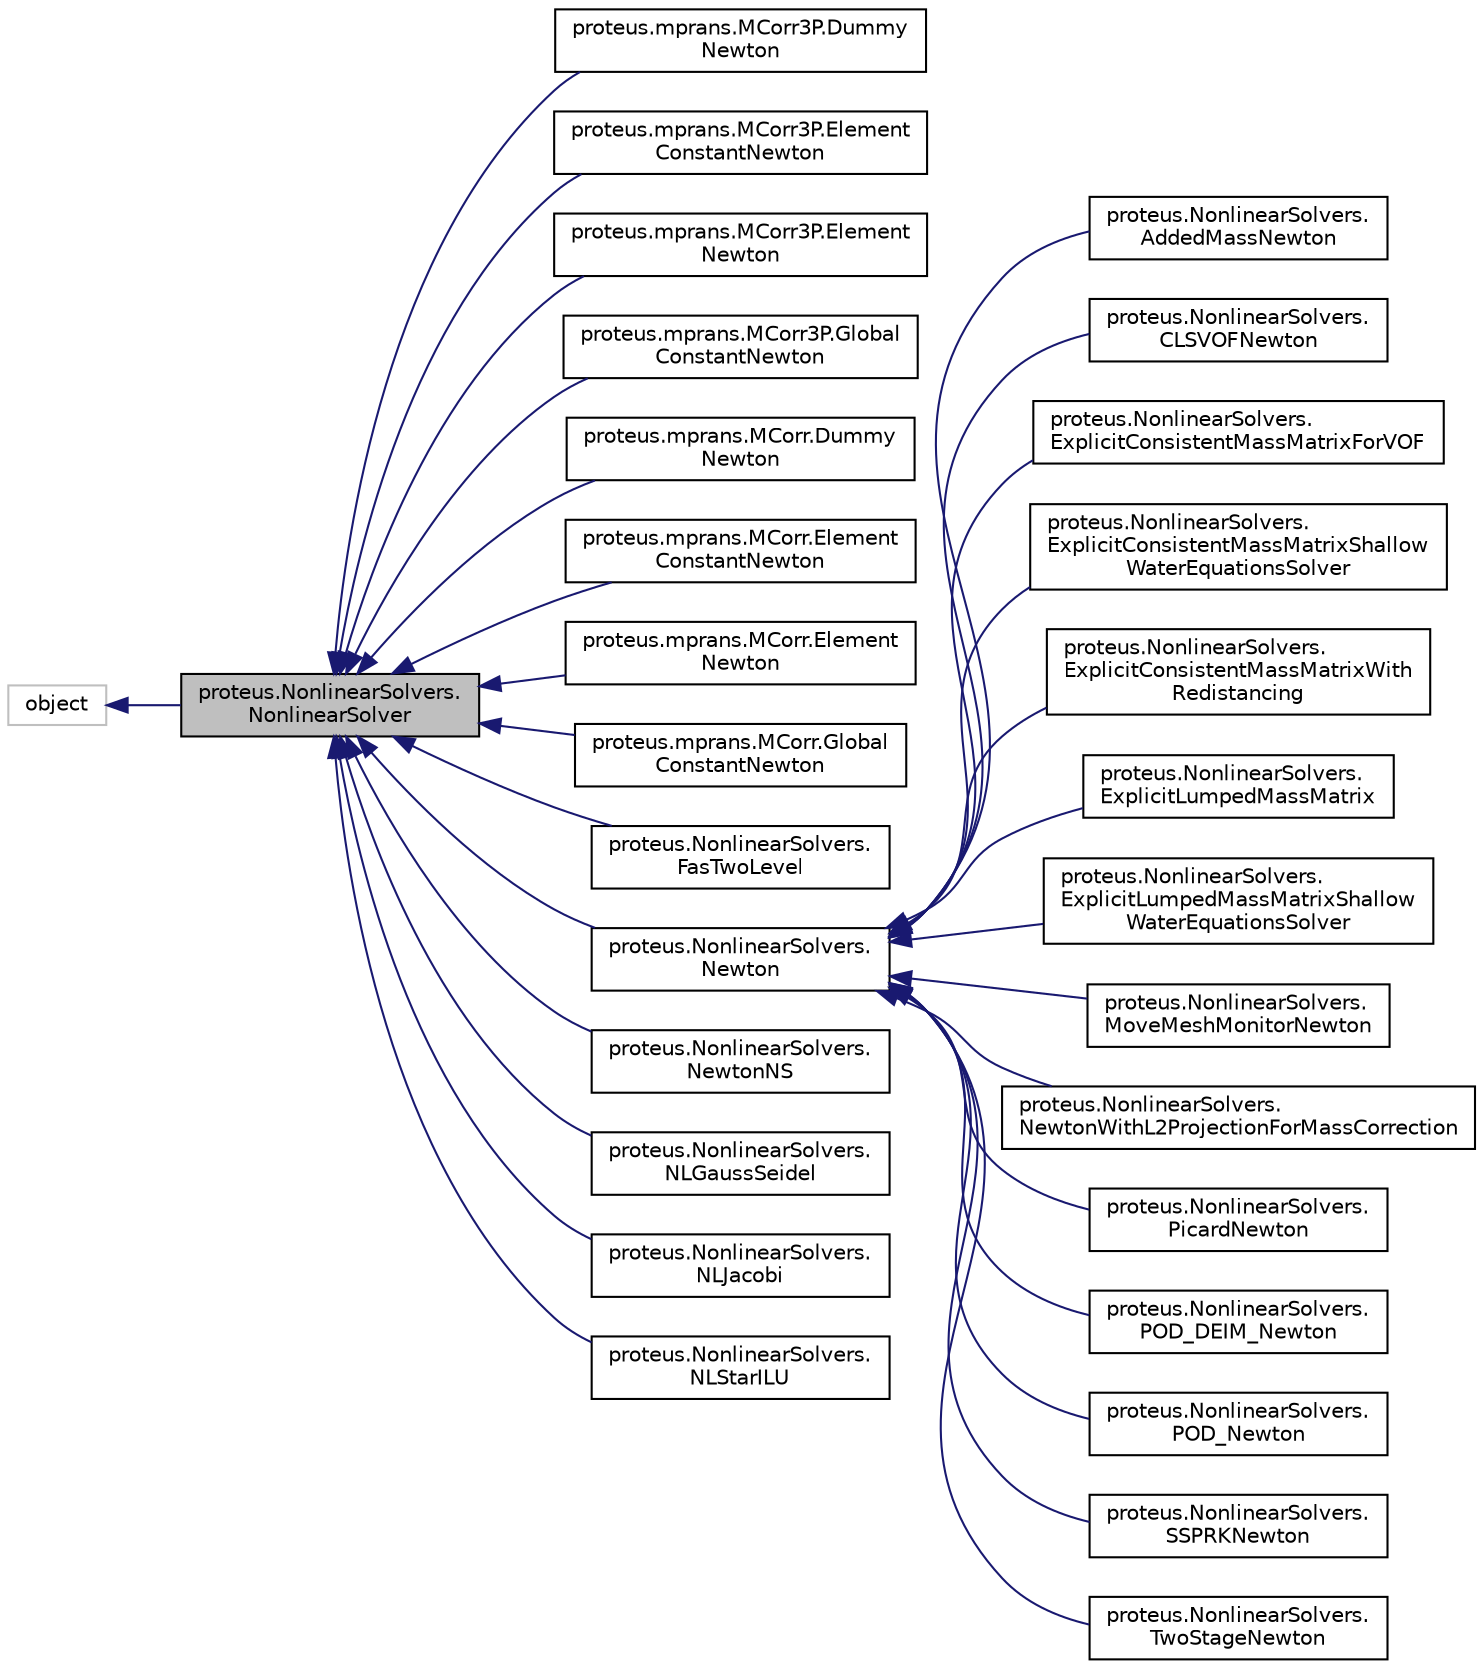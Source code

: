 digraph "proteus.NonlinearSolvers.NonlinearSolver"
{
 // LATEX_PDF_SIZE
  edge [fontname="Helvetica",fontsize="10",labelfontname="Helvetica",labelfontsize="10"];
  node [fontname="Helvetica",fontsize="10",shape=record];
  rankdir="LR";
  Node1 [label="proteus.NonlinearSolvers.\lNonlinearSolver",height=0.2,width=0.4,color="black", fillcolor="grey75", style="filled", fontcolor="black",tooltip=" "];
  Node2 -> Node1 [dir="back",color="midnightblue",fontsize="10",style="solid",fontname="Helvetica"];
  Node2 [label="object",height=0.2,width=0.4,color="grey75", fillcolor="white", style="filled",tooltip=" "];
  Node1 -> Node3 [dir="back",color="midnightblue",fontsize="10",style="solid",fontname="Helvetica"];
  Node3 [label="proteus.mprans.MCorr3P.Dummy\lNewton",height=0.2,width=0.4,color="black", fillcolor="white", style="filled",URL="$classproteus_1_1mprans_1_1MCorr3P_1_1DummyNewton.html",tooltip=" "];
  Node1 -> Node4 [dir="back",color="midnightblue",fontsize="10",style="solid",fontname="Helvetica"];
  Node4 [label="proteus.mprans.MCorr3P.Element\lConstantNewton",height=0.2,width=0.4,color="black", fillcolor="white", style="filled",URL="$classproteus_1_1mprans_1_1MCorr3P_1_1ElementConstantNewton.html",tooltip=" "];
  Node1 -> Node5 [dir="back",color="midnightblue",fontsize="10",style="solid",fontname="Helvetica"];
  Node5 [label="proteus.mprans.MCorr3P.Element\lNewton",height=0.2,width=0.4,color="black", fillcolor="white", style="filled",URL="$classproteus_1_1mprans_1_1MCorr3P_1_1ElementNewton.html",tooltip=" "];
  Node1 -> Node6 [dir="back",color="midnightblue",fontsize="10",style="solid",fontname="Helvetica"];
  Node6 [label="proteus.mprans.MCorr3P.Global\lConstantNewton",height=0.2,width=0.4,color="black", fillcolor="white", style="filled",URL="$classproteus_1_1mprans_1_1MCorr3P_1_1GlobalConstantNewton.html",tooltip=" "];
  Node1 -> Node7 [dir="back",color="midnightblue",fontsize="10",style="solid",fontname="Helvetica"];
  Node7 [label="proteus.mprans.MCorr.Dummy\lNewton",height=0.2,width=0.4,color="black", fillcolor="white", style="filled",URL="$classproteus_1_1mprans_1_1MCorr_1_1DummyNewton.html",tooltip=" "];
  Node1 -> Node8 [dir="back",color="midnightblue",fontsize="10",style="solid",fontname="Helvetica"];
  Node8 [label="proteus.mprans.MCorr.Element\lConstantNewton",height=0.2,width=0.4,color="black", fillcolor="white", style="filled",URL="$classproteus_1_1mprans_1_1MCorr_1_1ElementConstantNewton.html",tooltip=" "];
  Node1 -> Node9 [dir="back",color="midnightblue",fontsize="10",style="solid",fontname="Helvetica"];
  Node9 [label="proteus.mprans.MCorr.Element\lNewton",height=0.2,width=0.4,color="black", fillcolor="white", style="filled",URL="$classproteus_1_1mprans_1_1MCorr_1_1ElementNewton.html",tooltip=" "];
  Node1 -> Node10 [dir="back",color="midnightblue",fontsize="10",style="solid",fontname="Helvetica"];
  Node10 [label="proteus.mprans.MCorr.Global\lConstantNewton",height=0.2,width=0.4,color="black", fillcolor="white", style="filled",URL="$classproteus_1_1mprans_1_1MCorr_1_1GlobalConstantNewton.html",tooltip=" "];
  Node1 -> Node11 [dir="back",color="midnightblue",fontsize="10",style="solid",fontname="Helvetica"];
  Node11 [label="proteus.NonlinearSolvers.\lFasTwoLevel",height=0.2,width=0.4,color="black", fillcolor="white", style="filled",URL="$classproteus_1_1NonlinearSolvers_1_1FasTwoLevel.html",tooltip=" "];
  Node1 -> Node12 [dir="back",color="midnightblue",fontsize="10",style="solid",fontname="Helvetica"];
  Node12 [label="proteus.NonlinearSolvers.\lNewton",height=0.2,width=0.4,color="black", fillcolor="white", style="filled",URL="$classproteus_1_1NonlinearSolvers_1_1Newton.html",tooltip=" "];
  Node12 -> Node13 [dir="back",color="midnightblue",fontsize="10",style="solid",fontname="Helvetica"];
  Node13 [label="proteus.NonlinearSolvers.\lAddedMassNewton",height=0.2,width=0.4,color="black", fillcolor="white", style="filled",URL="$classproteus_1_1NonlinearSolvers_1_1AddedMassNewton.html",tooltip=" "];
  Node12 -> Node14 [dir="back",color="midnightblue",fontsize="10",style="solid",fontname="Helvetica"];
  Node14 [label="proteus.NonlinearSolvers.\lCLSVOFNewton",height=0.2,width=0.4,color="black", fillcolor="white", style="filled",URL="$classproteus_1_1NonlinearSolvers_1_1CLSVOFNewton.html",tooltip=" "];
  Node12 -> Node15 [dir="back",color="midnightblue",fontsize="10",style="solid",fontname="Helvetica"];
  Node15 [label="proteus.NonlinearSolvers.\lExplicitConsistentMassMatrixForVOF",height=0.2,width=0.4,color="black", fillcolor="white", style="filled",URL="$classproteus_1_1NonlinearSolvers_1_1ExplicitConsistentMassMatrixForVOF.html",tooltip=" "];
  Node12 -> Node16 [dir="back",color="midnightblue",fontsize="10",style="solid",fontname="Helvetica"];
  Node16 [label="proteus.NonlinearSolvers.\lExplicitConsistentMassMatrixShallow\lWaterEquationsSolver",height=0.2,width=0.4,color="black", fillcolor="white", style="filled",URL="$classproteus_1_1NonlinearSolvers_1_1ExplicitConsistentMassMatrixShallowWaterEquationsSolver.html",tooltip=" "];
  Node12 -> Node17 [dir="back",color="midnightblue",fontsize="10",style="solid",fontname="Helvetica"];
  Node17 [label="proteus.NonlinearSolvers.\lExplicitConsistentMassMatrixWith\lRedistancing",height=0.2,width=0.4,color="black", fillcolor="white", style="filled",URL="$classproteus_1_1NonlinearSolvers_1_1ExplicitConsistentMassMatrixWithRedistancing.html",tooltip=" "];
  Node12 -> Node18 [dir="back",color="midnightblue",fontsize="10",style="solid",fontname="Helvetica"];
  Node18 [label="proteus.NonlinearSolvers.\lExplicitLumpedMassMatrix",height=0.2,width=0.4,color="black", fillcolor="white", style="filled",URL="$classproteus_1_1NonlinearSolvers_1_1ExplicitLumpedMassMatrix.html",tooltip=" "];
  Node12 -> Node19 [dir="back",color="midnightblue",fontsize="10",style="solid",fontname="Helvetica"];
  Node19 [label="proteus.NonlinearSolvers.\lExplicitLumpedMassMatrixShallow\lWaterEquationsSolver",height=0.2,width=0.4,color="black", fillcolor="white", style="filled",URL="$classproteus_1_1NonlinearSolvers_1_1ExplicitLumpedMassMatrixShallowWaterEquationsSolver.html",tooltip=" "];
  Node12 -> Node20 [dir="back",color="midnightblue",fontsize="10",style="solid",fontname="Helvetica"];
  Node20 [label="proteus.NonlinearSolvers.\lMoveMeshMonitorNewton",height=0.2,width=0.4,color="black", fillcolor="white", style="filled",URL="$classproteus_1_1NonlinearSolvers_1_1MoveMeshMonitorNewton.html",tooltip=" "];
  Node12 -> Node21 [dir="back",color="midnightblue",fontsize="10",style="solid",fontname="Helvetica"];
  Node21 [label="proteus.NonlinearSolvers.\lNewtonWithL2ProjectionForMassCorrection",height=0.2,width=0.4,color="black", fillcolor="white", style="filled",URL="$classproteus_1_1NonlinearSolvers_1_1NewtonWithL2ProjectionForMassCorrection.html",tooltip=" "];
  Node12 -> Node22 [dir="back",color="midnightblue",fontsize="10",style="solid",fontname="Helvetica"];
  Node22 [label="proteus.NonlinearSolvers.\lPicardNewton",height=0.2,width=0.4,color="black", fillcolor="white", style="filled",URL="$classproteus_1_1NonlinearSolvers_1_1PicardNewton.html",tooltip=" "];
  Node12 -> Node23 [dir="back",color="midnightblue",fontsize="10",style="solid",fontname="Helvetica"];
  Node23 [label="proteus.NonlinearSolvers.\lPOD_DEIM_Newton",height=0.2,width=0.4,color="black", fillcolor="white", style="filled",URL="$classproteus_1_1NonlinearSolvers_1_1POD__DEIM__Newton.html",tooltip=" "];
  Node12 -> Node24 [dir="back",color="midnightblue",fontsize="10",style="solid",fontname="Helvetica"];
  Node24 [label="proteus.NonlinearSolvers.\lPOD_Newton",height=0.2,width=0.4,color="black", fillcolor="white", style="filled",URL="$classproteus_1_1NonlinearSolvers_1_1POD__Newton.html",tooltip=" "];
  Node12 -> Node25 [dir="back",color="midnightblue",fontsize="10",style="solid",fontname="Helvetica"];
  Node25 [label="proteus.NonlinearSolvers.\lSSPRKNewton",height=0.2,width=0.4,color="black", fillcolor="white", style="filled",URL="$classproteus_1_1NonlinearSolvers_1_1SSPRKNewton.html",tooltip=" "];
  Node12 -> Node26 [dir="back",color="midnightblue",fontsize="10",style="solid",fontname="Helvetica"];
  Node26 [label="proteus.NonlinearSolvers.\lTwoStageNewton",height=0.2,width=0.4,color="black", fillcolor="white", style="filled",URL="$classproteus_1_1NonlinearSolvers_1_1TwoStageNewton.html",tooltip=" "];
  Node1 -> Node27 [dir="back",color="midnightblue",fontsize="10",style="solid",fontname="Helvetica"];
  Node27 [label="proteus.NonlinearSolvers.\lNewtonNS",height=0.2,width=0.4,color="black", fillcolor="white", style="filled",URL="$classproteus_1_1NonlinearSolvers_1_1NewtonNS.html",tooltip=" "];
  Node1 -> Node28 [dir="back",color="midnightblue",fontsize="10",style="solid",fontname="Helvetica"];
  Node28 [label="proteus.NonlinearSolvers.\lNLGaussSeidel",height=0.2,width=0.4,color="black", fillcolor="white", style="filled",URL="$classproteus_1_1NonlinearSolvers_1_1NLGaussSeidel.html",tooltip=" "];
  Node1 -> Node29 [dir="back",color="midnightblue",fontsize="10",style="solid",fontname="Helvetica"];
  Node29 [label="proteus.NonlinearSolvers.\lNLJacobi",height=0.2,width=0.4,color="black", fillcolor="white", style="filled",URL="$classproteus_1_1NonlinearSolvers_1_1NLJacobi.html",tooltip=" "];
  Node1 -> Node30 [dir="back",color="midnightblue",fontsize="10",style="solid",fontname="Helvetica"];
  Node30 [label="proteus.NonlinearSolvers.\lNLStarILU",height=0.2,width=0.4,color="black", fillcolor="white", style="filled",URL="$classproteus_1_1NonlinearSolvers_1_1NLStarILU.html",tooltip=" "];
}
